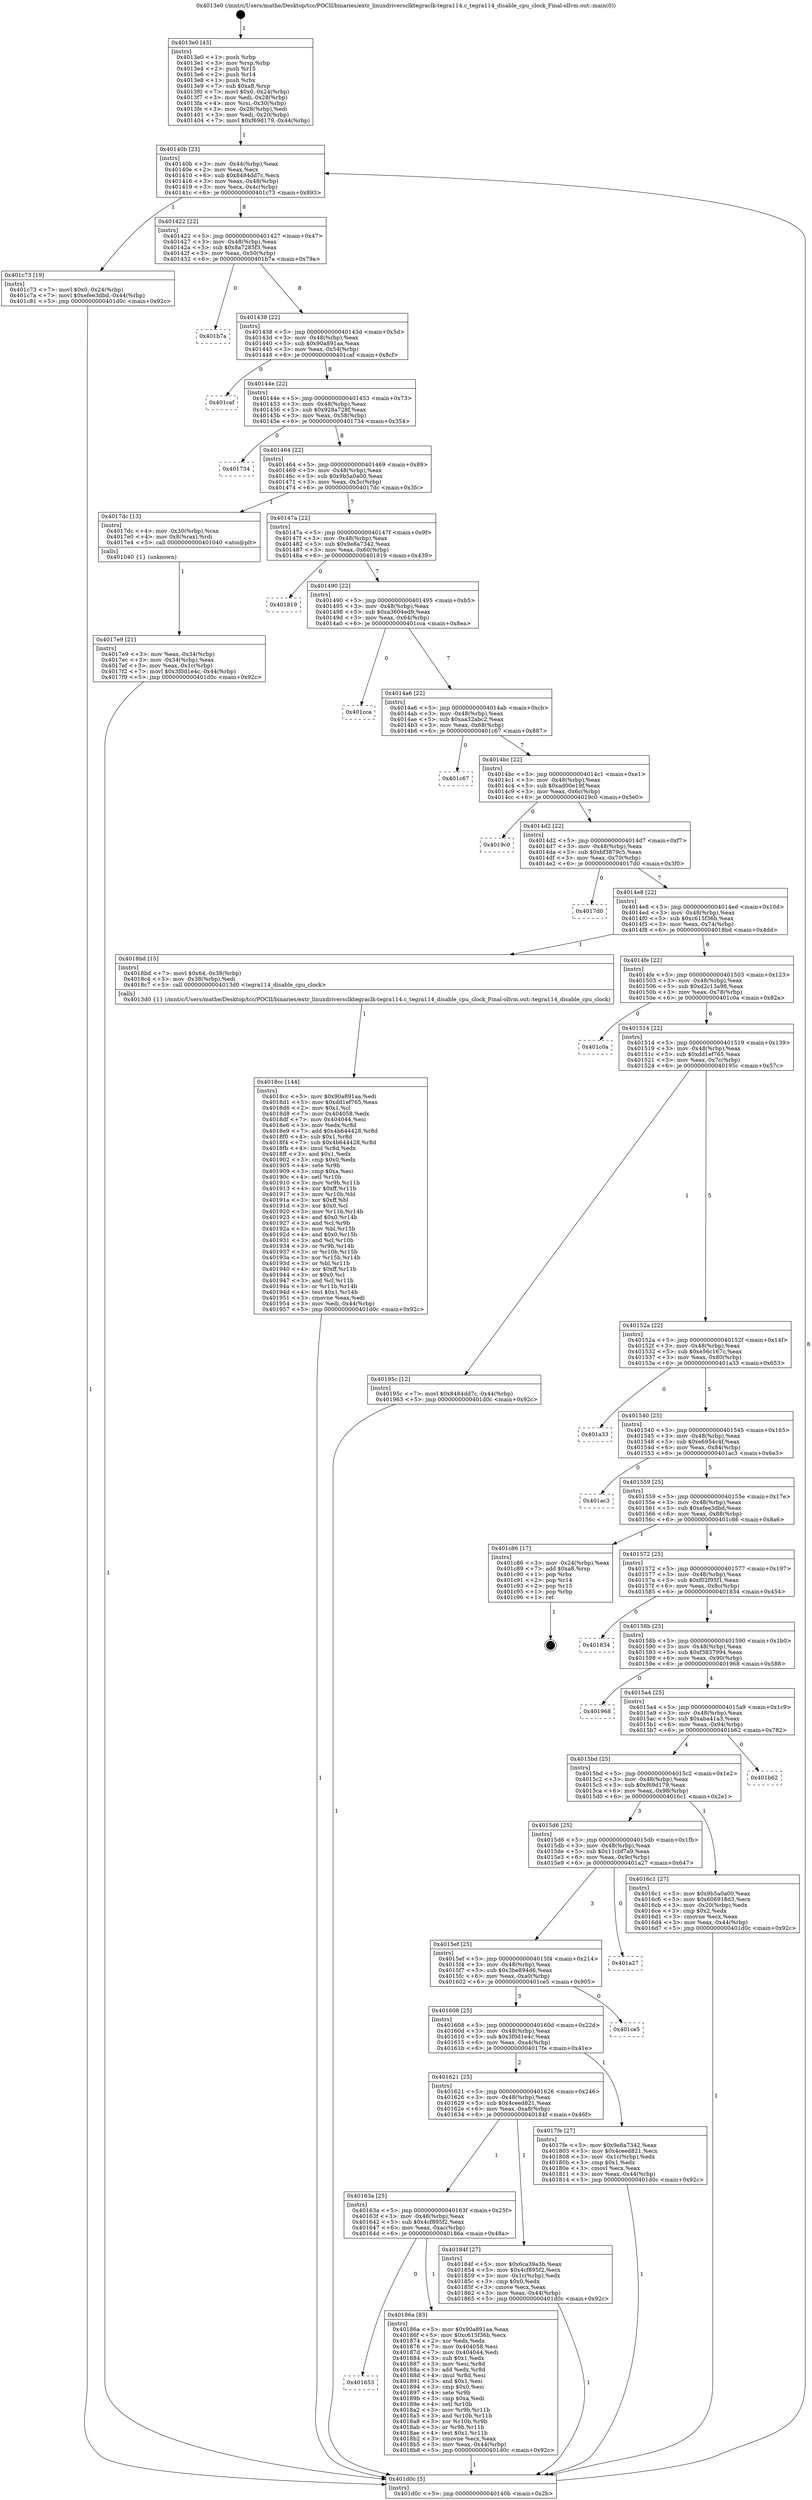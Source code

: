 digraph "0x4013e0" {
  label = "0x4013e0 (/mnt/c/Users/mathe/Desktop/tcc/POCII/binaries/extr_linuxdriversclktegraclk-tegra114.c_tegra114_disable_cpu_clock_Final-ollvm.out::main(0))"
  labelloc = "t"
  node[shape=record]

  Entry [label="",width=0.3,height=0.3,shape=circle,fillcolor=black,style=filled]
  "0x40140b" [label="{
     0x40140b [23]\l
     | [instrs]\l
     &nbsp;&nbsp;0x40140b \<+3\>: mov -0x44(%rbp),%eax\l
     &nbsp;&nbsp;0x40140e \<+2\>: mov %eax,%ecx\l
     &nbsp;&nbsp;0x401410 \<+6\>: sub $0x8484dd7c,%ecx\l
     &nbsp;&nbsp;0x401416 \<+3\>: mov %eax,-0x48(%rbp)\l
     &nbsp;&nbsp;0x401419 \<+3\>: mov %ecx,-0x4c(%rbp)\l
     &nbsp;&nbsp;0x40141c \<+6\>: je 0000000000401c73 \<main+0x893\>\l
  }"]
  "0x401c73" [label="{
     0x401c73 [19]\l
     | [instrs]\l
     &nbsp;&nbsp;0x401c73 \<+7\>: movl $0x0,-0x24(%rbp)\l
     &nbsp;&nbsp;0x401c7a \<+7\>: movl $0xefee3dbd,-0x44(%rbp)\l
     &nbsp;&nbsp;0x401c81 \<+5\>: jmp 0000000000401d0c \<main+0x92c\>\l
  }"]
  "0x401422" [label="{
     0x401422 [22]\l
     | [instrs]\l
     &nbsp;&nbsp;0x401422 \<+5\>: jmp 0000000000401427 \<main+0x47\>\l
     &nbsp;&nbsp;0x401427 \<+3\>: mov -0x48(%rbp),%eax\l
     &nbsp;&nbsp;0x40142a \<+5\>: sub $0x8a7285f3,%eax\l
     &nbsp;&nbsp;0x40142f \<+3\>: mov %eax,-0x50(%rbp)\l
     &nbsp;&nbsp;0x401432 \<+6\>: je 0000000000401b7a \<main+0x79a\>\l
  }"]
  Exit [label="",width=0.3,height=0.3,shape=circle,fillcolor=black,style=filled,peripheries=2]
  "0x401b7a" [label="{
     0x401b7a\l
  }", style=dashed]
  "0x401438" [label="{
     0x401438 [22]\l
     | [instrs]\l
     &nbsp;&nbsp;0x401438 \<+5\>: jmp 000000000040143d \<main+0x5d\>\l
     &nbsp;&nbsp;0x40143d \<+3\>: mov -0x48(%rbp),%eax\l
     &nbsp;&nbsp;0x401440 \<+5\>: sub $0x90a891aa,%eax\l
     &nbsp;&nbsp;0x401445 \<+3\>: mov %eax,-0x54(%rbp)\l
     &nbsp;&nbsp;0x401448 \<+6\>: je 0000000000401caf \<main+0x8cf\>\l
  }"]
  "0x4018cc" [label="{
     0x4018cc [144]\l
     | [instrs]\l
     &nbsp;&nbsp;0x4018cc \<+5\>: mov $0x90a891aa,%edi\l
     &nbsp;&nbsp;0x4018d1 \<+5\>: mov $0xdd1ef765,%eax\l
     &nbsp;&nbsp;0x4018d6 \<+2\>: mov $0x1,%cl\l
     &nbsp;&nbsp;0x4018d8 \<+7\>: mov 0x404058,%edx\l
     &nbsp;&nbsp;0x4018df \<+7\>: mov 0x404044,%esi\l
     &nbsp;&nbsp;0x4018e6 \<+3\>: mov %edx,%r8d\l
     &nbsp;&nbsp;0x4018e9 \<+7\>: add $0x4b644428,%r8d\l
     &nbsp;&nbsp;0x4018f0 \<+4\>: sub $0x1,%r8d\l
     &nbsp;&nbsp;0x4018f4 \<+7\>: sub $0x4b644428,%r8d\l
     &nbsp;&nbsp;0x4018fb \<+4\>: imul %r8d,%edx\l
     &nbsp;&nbsp;0x4018ff \<+3\>: and $0x1,%edx\l
     &nbsp;&nbsp;0x401902 \<+3\>: cmp $0x0,%edx\l
     &nbsp;&nbsp;0x401905 \<+4\>: sete %r9b\l
     &nbsp;&nbsp;0x401909 \<+3\>: cmp $0xa,%esi\l
     &nbsp;&nbsp;0x40190c \<+4\>: setl %r10b\l
     &nbsp;&nbsp;0x401910 \<+3\>: mov %r9b,%r11b\l
     &nbsp;&nbsp;0x401913 \<+4\>: xor $0xff,%r11b\l
     &nbsp;&nbsp;0x401917 \<+3\>: mov %r10b,%bl\l
     &nbsp;&nbsp;0x40191a \<+3\>: xor $0xff,%bl\l
     &nbsp;&nbsp;0x40191d \<+3\>: xor $0x0,%cl\l
     &nbsp;&nbsp;0x401920 \<+3\>: mov %r11b,%r14b\l
     &nbsp;&nbsp;0x401923 \<+4\>: and $0x0,%r14b\l
     &nbsp;&nbsp;0x401927 \<+3\>: and %cl,%r9b\l
     &nbsp;&nbsp;0x40192a \<+3\>: mov %bl,%r15b\l
     &nbsp;&nbsp;0x40192d \<+4\>: and $0x0,%r15b\l
     &nbsp;&nbsp;0x401931 \<+3\>: and %cl,%r10b\l
     &nbsp;&nbsp;0x401934 \<+3\>: or %r9b,%r14b\l
     &nbsp;&nbsp;0x401937 \<+3\>: or %r10b,%r15b\l
     &nbsp;&nbsp;0x40193a \<+3\>: xor %r15b,%r14b\l
     &nbsp;&nbsp;0x40193d \<+3\>: or %bl,%r11b\l
     &nbsp;&nbsp;0x401940 \<+4\>: xor $0xff,%r11b\l
     &nbsp;&nbsp;0x401944 \<+3\>: or $0x0,%cl\l
     &nbsp;&nbsp;0x401947 \<+3\>: and %cl,%r11b\l
     &nbsp;&nbsp;0x40194a \<+3\>: or %r11b,%r14b\l
     &nbsp;&nbsp;0x40194d \<+4\>: test $0x1,%r14b\l
     &nbsp;&nbsp;0x401951 \<+3\>: cmovne %eax,%edi\l
     &nbsp;&nbsp;0x401954 \<+3\>: mov %edi,-0x44(%rbp)\l
     &nbsp;&nbsp;0x401957 \<+5\>: jmp 0000000000401d0c \<main+0x92c\>\l
  }"]
  "0x401caf" [label="{
     0x401caf\l
  }", style=dashed]
  "0x40144e" [label="{
     0x40144e [22]\l
     | [instrs]\l
     &nbsp;&nbsp;0x40144e \<+5\>: jmp 0000000000401453 \<main+0x73\>\l
     &nbsp;&nbsp;0x401453 \<+3\>: mov -0x48(%rbp),%eax\l
     &nbsp;&nbsp;0x401456 \<+5\>: sub $0x928a728f,%eax\l
     &nbsp;&nbsp;0x40145b \<+3\>: mov %eax,-0x58(%rbp)\l
     &nbsp;&nbsp;0x40145e \<+6\>: je 0000000000401734 \<main+0x354\>\l
  }"]
  "0x401653" [label="{
     0x401653\l
  }", style=dashed]
  "0x401734" [label="{
     0x401734\l
  }", style=dashed]
  "0x401464" [label="{
     0x401464 [22]\l
     | [instrs]\l
     &nbsp;&nbsp;0x401464 \<+5\>: jmp 0000000000401469 \<main+0x89\>\l
     &nbsp;&nbsp;0x401469 \<+3\>: mov -0x48(%rbp),%eax\l
     &nbsp;&nbsp;0x40146c \<+5\>: sub $0x9b5a0a00,%eax\l
     &nbsp;&nbsp;0x401471 \<+3\>: mov %eax,-0x5c(%rbp)\l
     &nbsp;&nbsp;0x401474 \<+6\>: je 00000000004017dc \<main+0x3fc\>\l
  }"]
  "0x40186a" [label="{
     0x40186a [83]\l
     | [instrs]\l
     &nbsp;&nbsp;0x40186a \<+5\>: mov $0x90a891aa,%eax\l
     &nbsp;&nbsp;0x40186f \<+5\>: mov $0xc615f36b,%ecx\l
     &nbsp;&nbsp;0x401874 \<+2\>: xor %edx,%edx\l
     &nbsp;&nbsp;0x401876 \<+7\>: mov 0x404058,%esi\l
     &nbsp;&nbsp;0x40187d \<+7\>: mov 0x404044,%edi\l
     &nbsp;&nbsp;0x401884 \<+3\>: sub $0x1,%edx\l
     &nbsp;&nbsp;0x401887 \<+3\>: mov %esi,%r8d\l
     &nbsp;&nbsp;0x40188a \<+3\>: add %edx,%r8d\l
     &nbsp;&nbsp;0x40188d \<+4\>: imul %r8d,%esi\l
     &nbsp;&nbsp;0x401891 \<+3\>: and $0x1,%esi\l
     &nbsp;&nbsp;0x401894 \<+3\>: cmp $0x0,%esi\l
     &nbsp;&nbsp;0x401897 \<+4\>: sete %r9b\l
     &nbsp;&nbsp;0x40189b \<+3\>: cmp $0xa,%edi\l
     &nbsp;&nbsp;0x40189e \<+4\>: setl %r10b\l
     &nbsp;&nbsp;0x4018a2 \<+3\>: mov %r9b,%r11b\l
     &nbsp;&nbsp;0x4018a5 \<+3\>: and %r10b,%r11b\l
     &nbsp;&nbsp;0x4018a8 \<+3\>: xor %r10b,%r9b\l
     &nbsp;&nbsp;0x4018ab \<+3\>: or %r9b,%r11b\l
     &nbsp;&nbsp;0x4018ae \<+4\>: test $0x1,%r11b\l
     &nbsp;&nbsp;0x4018b2 \<+3\>: cmovne %ecx,%eax\l
     &nbsp;&nbsp;0x4018b5 \<+3\>: mov %eax,-0x44(%rbp)\l
     &nbsp;&nbsp;0x4018b8 \<+5\>: jmp 0000000000401d0c \<main+0x92c\>\l
  }"]
  "0x4017dc" [label="{
     0x4017dc [13]\l
     | [instrs]\l
     &nbsp;&nbsp;0x4017dc \<+4\>: mov -0x30(%rbp),%rax\l
     &nbsp;&nbsp;0x4017e0 \<+4\>: mov 0x8(%rax),%rdi\l
     &nbsp;&nbsp;0x4017e4 \<+5\>: call 0000000000401040 \<atoi@plt\>\l
     | [calls]\l
     &nbsp;&nbsp;0x401040 \{1\} (unknown)\l
  }"]
  "0x40147a" [label="{
     0x40147a [22]\l
     | [instrs]\l
     &nbsp;&nbsp;0x40147a \<+5\>: jmp 000000000040147f \<main+0x9f\>\l
     &nbsp;&nbsp;0x40147f \<+3\>: mov -0x48(%rbp),%eax\l
     &nbsp;&nbsp;0x401482 \<+5\>: sub $0x9e8a7342,%eax\l
     &nbsp;&nbsp;0x401487 \<+3\>: mov %eax,-0x60(%rbp)\l
     &nbsp;&nbsp;0x40148a \<+6\>: je 0000000000401819 \<main+0x439\>\l
  }"]
  "0x40163a" [label="{
     0x40163a [25]\l
     | [instrs]\l
     &nbsp;&nbsp;0x40163a \<+5\>: jmp 000000000040163f \<main+0x25f\>\l
     &nbsp;&nbsp;0x40163f \<+3\>: mov -0x48(%rbp),%eax\l
     &nbsp;&nbsp;0x401642 \<+5\>: sub $0x4cf895f2,%eax\l
     &nbsp;&nbsp;0x401647 \<+6\>: mov %eax,-0xac(%rbp)\l
     &nbsp;&nbsp;0x40164d \<+6\>: je 000000000040186a \<main+0x48a\>\l
  }"]
  "0x401819" [label="{
     0x401819\l
  }", style=dashed]
  "0x401490" [label="{
     0x401490 [22]\l
     | [instrs]\l
     &nbsp;&nbsp;0x401490 \<+5\>: jmp 0000000000401495 \<main+0xb5\>\l
     &nbsp;&nbsp;0x401495 \<+3\>: mov -0x48(%rbp),%eax\l
     &nbsp;&nbsp;0x401498 \<+5\>: sub $0xa3604ed9,%eax\l
     &nbsp;&nbsp;0x40149d \<+3\>: mov %eax,-0x64(%rbp)\l
     &nbsp;&nbsp;0x4014a0 \<+6\>: je 0000000000401cca \<main+0x8ea\>\l
  }"]
  "0x40184f" [label="{
     0x40184f [27]\l
     | [instrs]\l
     &nbsp;&nbsp;0x40184f \<+5\>: mov $0x6ca39a3b,%eax\l
     &nbsp;&nbsp;0x401854 \<+5\>: mov $0x4cf895f2,%ecx\l
     &nbsp;&nbsp;0x401859 \<+3\>: mov -0x1c(%rbp),%edx\l
     &nbsp;&nbsp;0x40185c \<+3\>: cmp $0x0,%edx\l
     &nbsp;&nbsp;0x40185f \<+3\>: cmove %ecx,%eax\l
     &nbsp;&nbsp;0x401862 \<+3\>: mov %eax,-0x44(%rbp)\l
     &nbsp;&nbsp;0x401865 \<+5\>: jmp 0000000000401d0c \<main+0x92c\>\l
  }"]
  "0x401cca" [label="{
     0x401cca\l
  }", style=dashed]
  "0x4014a6" [label="{
     0x4014a6 [22]\l
     | [instrs]\l
     &nbsp;&nbsp;0x4014a6 \<+5\>: jmp 00000000004014ab \<main+0xcb\>\l
     &nbsp;&nbsp;0x4014ab \<+3\>: mov -0x48(%rbp),%eax\l
     &nbsp;&nbsp;0x4014ae \<+5\>: sub $0xaa32abc2,%eax\l
     &nbsp;&nbsp;0x4014b3 \<+3\>: mov %eax,-0x68(%rbp)\l
     &nbsp;&nbsp;0x4014b6 \<+6\>: je 0000000000401c67 \<main+0x887\>\l
  }"]
  "0x401621" [label="{
     0x401621 [25]\l
     | [instrs]\l
     &nbsp;&nbsp;0x401621 \<+5\>: jmp 0000000000401626 \<main+0x246\>\l
     &nbsp;&nbsp;0x401626 \<+3\>: mov -0x48(%rbp),%eax\l
     &nbsp;&nbsp;0x401629 \<+5\>: sub $0x4ceed821,%eax\l
     &nbsp;&nbsp;0x40162e \<+6\>: mov %eax,-0xa8(%rbp)\l
     &nbsp;&nbsp;0x401634 \<+6\>: je 000000000040184f \<main+0x46f\>\l
  }"]
  "0x401c67" [label="{
     0x401c67\l
  }", style=dashed]
  "0x4014bc" [label="{
     0x4014bc [22]\l
     | [instrs]\l
     &nbsp;&nbsp;0x4014bc \<+5\>: jmp 00000000004014c1 \<main+0xe1\>\l
     &nbsp;&nbsp;0x4014c1 \<+3\>: mov -0x48(%rbp),%eax\l
     &nbsp;&nbsp;0x4014c4 \<+5\>: sub $0xad00e19f,%eax\l
     &nbsp;&nbsp;0x4014c9 \<+3\>: mov %eax,-0x6c(%rbp)\l
     &nbsp;&nbsp;0x4014cc \<+6\>: je 00000000004019c0 \<main+0x5e0\>\l
  }"]
  "0x4017fe" [label="{
     0x4017fe [27]\l
     | [instrs]\l
     &nbsp;&nbsp;0x4017fe \<+5\>: mov $0x9e8a7342,%eax\l
     &nbsp;&nbsp;0x401803 \<+5\>: mov $0x4ceed821,%ecx\l
     &nbsp;&nbsp;0x401808 \<+3\>: mov -0x1c(%rbp),%edx\l
     &nbsp;&nbsp;0x40180b \<+3\>: cmp $0x1,%edx\l
     &nbsp;&nbsp;0x40180e \<+3\>: cmovl %ecx,%eax\l
     &nbsp;&nbsp;0x401811 \<+3\>: mov %eax,-0x44(%rbp)\l
     &nbsp;&nbsp;0x401814 \<+5\>: jmp 0000000000401d0c \<main+0x92c\>\l
  }"]
  "0x4019c0" [label="{
     0x4019c0\l
  }", style=dashed]
  "0x4014d2" [label="{
     0x4014d2 [22]\l
     | [instrs]\l
     &nbsp;&nbsp;0x4014d2 \<+5\>: jmp 00000000004014d7 \<main+0xf7\>\l
     &nbsp;&nbsp;0x4014d7 \<+3\>: mov -0x48(%rbp),%eax\l
     &nbsp;&nbsp;0x4014da \<+5\>: sub $0xbf3879c5,%eax\l
     &nbsp;&nbsp;0x4014df \<+3\>: mov %eax,-0x70(%rbp)\l
     &nbsp;&nbsp;0x4014e2 \<+6\>: je 00000000004017d0 \<main+0x3f0\>\l
  }"]
  "0x401608" [label="{
     0x401608 [25]\l
     | [instrs]\l
     &nbsp;&nbsp;0x401608 \<+5\>: jmp 000000000040160d \<main+0x22d\>\l
     &nbsp;&nbsp;0x40160d \<+3\>: mov -0x48(%rbp),%eax\l
     &nbsp;&nbsp;0x401610 \<+5\>: sub $0x3f0d1e4c,%eax\l
     &nbsp;&nbsp;0x401615 \<+6\>: mov %eax,-0xa4(%rbp)\l
     &nbsp;&nbsp;0x40161b \<+6\>: je 00000000004017fe \<main+0x41e\>\l
  }"]
  "0x4017d0" [label="{
     0x4017d0\l
  }", style=dashed]
  "0x4014e8" [label="{
     0x4014e8 [22]\l
     | [instrs]\l
     &nbsp;&nbsp;0x4014e8 \<+5\>: jmp 00000000004014ed \<main+0x10d\>\l
     &nbsp;&nbsp;0x4014ed \<+3\>: mov -0x48(%rbp),%eax\l
     &nbsp;&nbsp;0x4014f0 \<+5\>: sub $0xc615f36b,%eax\l
     &nbsp;&nbsp;0x4014f5 \<+3\>: mov %eax,-0x74(%rbp)\l
     &nbsp;&nbsp;0x4014f8 \<+6\>: je 00000000004018bd \<main+0x4dd\>\l
  }"]
  "0x401ce5" [label="{
     0x401ce5\l
  }", style=dashed]
  "0x4018bd" [label="{
     0x4018bd [15]\l
     | [instrs]\l
     &nbsp;&nbsp;0x4018bd \<+7\>: movl $0x64,-0x38(%rbp)\l
     &nbsp;&nbsp;0x4018c4 \<+3\>: mov -0x38(%rbp),%edi\l
     &nbsp;&nbsp;0x4018c7 \<+5\>: call 00000000004013d0 \<tegra114_disable_cpu_clock\>\l
     | [calls]\l
     &nbsp;&nbsp;0x4013d0 \{1\} (/mnt/c/Users/mathe/Desktop/tcc/POCII/binaries/extr_linuxdriversclktegraclk-tegra114.c_tegra114_disable_cpu_clock_Final-ollvm.out::tegra114_disable_cpu_clock)\l
  }"]
  "0x4014fe" [label="{
     0x4014fe [22]\l
     | [instrs]\l
     &nbsp;&nbsp;0x4014fe \<+5\>: jmp 0000000000401503 \<main+0x123\>\l
     &nbsp;&nbsp;0x401503 \<+3\>: mov -0x48(%rbp),%eax\l
     &nbsp;&nbsp;0x401506 \<+5\>: sub $0xd2c13a98,%eax\l
     &nbsp;&nbsp;0x40150b \<+3\>: mov %eax,-0x78(%rbp)\l
     &nbsp;&nbsp;0x40150e \<+6\>: je 0000000000401c0a \<main+0x82a\>\l
  }"]
  "0x4015ef" [label="{
     0x4015ef [25]\l
     | [instrs]\l
     &nbsp;&nbsp;0x4015ef \<+5\>: jmp 00000000004015f4 \<main+0x214\>\l
     &nbsp;&nbsp;0x4015f4 \<+3\>: mov -0x48(%rbp),%eax\l
     &nbsp;&nbsp;0x4015f7 \<+5\>: sub $0x3be894d6,%eax\l
     &nbsp;&nbsp;0x4015fc \<+6\>: mov %eax,-0xa0(%rbp)\l
     &nbsp;&nbsp;0x401602 \<+6\>: je 0000000000401ce5 \<main+0x905\>\l
  }"]
  "0x401c0a" [label="{
     0x401c0a\l
  }", style=dashed]
  "0x401514" [label="{
     0x401514 [22]\l
     | [instrs]\l
     &nbsp;&nbsp;0x401514 \<+5\>: jmp 0000000000401519 \<main+0x139\>\l
     &nbsp;&nbsp;0x401519 \<+3\>: mov -0x48(%rbp),%eax\l
     &nbsp;&nbsp;0x40151c \<+5\>: sub $0xdd1ef765,%eax\l
     &nbsp;&nbsp;0x401521 \<+3\>: mov %eax,-0x7c(%rbp)\l
     &nbsp;&nbsp;0x401524 \<+6\>: je 000000000040195c \<main+0x57c\>\l
  }"]
  "0x401a27" [label="{
     0x401a27\l
  }", style=dashed]
  "0x40195c" [label="{
     0x40195c [12]\l
     | [instrs]\l
     &nbsp;&nbsp;0x40195c \<+7\>: movl $0x8484dd7c,-0x44(%rbp)\l
     &nbsp;&nbsp;0x401963 \<+5\>: jmp 0000000000401d0c \<main+0x92c\>\l
  }"]
  "0x40152a" [label="{
     0x40152a [22]\l
     | [instrs]\l
     &nbsp;&nbsp;0x40152a \<+5\>: jmp 000000000040152f \<main+0x14f\>\l
     &nbsp;&nbsp;0x40152f \<+3\>: mov -0x48(%rbp),%eax\l
     &nbsp;&nbsp;0x401532 \<+5\>: sub $0xe56c167c,%eax\l
     &nbsp;&nbsp;0x401537 \<+3\>: mov %eax,-0x80(%rbp)\l
     &nbsp;&nbsp;0x40153a \<+6\>: je 0000000000401a33 \<main+0x653\>\l
  }"]
  "0x4017e9" [label="{
     0x4017e9 [21]\l
     | [instrs]\l
     &nbsp;&nbsp;0x4017e9 \<+3\>: mov %eax,-0x34(%rbp)\l
     &nbsp;&nbsp;0x4017ec \<+3\>: mov -0x34(%rbp),%eax\l
     &nbsp;&nbsp;0x4017ef \<+3\>: mov %eax,-0x1c(%rbp)\l
     &nbsp;&nbsp;0x4017f2 \<+7\>: movl $0x3f0d1e4c,-0x44(%rbp)\l
     &nbsp;&nbsp;0x4017f9 \<+5\>: jmp 0000000000401d0c \<main+0x92c\>\l
  }"]
  "0x401a33" [label="{
     0x401a33\l
  }", style=dashed]
  "0x401540" [label="{
     0x401540 [25]\l
     | [instrs]\l
     &nbsp;&nbsp;0x401540 \<+5\>: jmp 0000000000401545 \<main+0x165\>\l
     &nbsp;&nbsp;0x401545 \<+3\>: mov -0x48(%rbp),%eax\l
     &nbsp;&nbsp;0x401548 \<+5\>: sub $0xe6954c4f,%eax\l
     &nbsp;&nbsp;0x40154d \<+6\>: mov %eax,-0x84(%rbp)\l
     &nbsp;&nbsp;0x401553 \<+6\>: je 0000000000401ac3 \<main+0x6e3\>\l
  }"]
  "0x4013e0" [label="{
     0x4013e0 [43]\l
     | [instrs]\l
     &nbsp;&nbsp;0x4013e0 \<+1\>: push %rbp\l
     &nbsp;&nbsp;0x4013e1 \<+3\>: mov %rsp,%rbp\l
     &nbsp;&nbsp;0x4013e4 \<+2\>: push %r15\l
     &nbsp;&nbsp;0x4013e6 \<+2\>: push %r14\l
     &nbsp;&nbsp;0x4013e8 \<+1\>: push %rbx\l
     &nbsp;&nbsp;0x4013e9 \<+7\>: sub $0xa8,%rsp\l
     &nbsp;&nbsp;0x4013f0 \<+7\>: movl $0x0,-0x24(%rbp)\l
     &nbsp;&nbsp;0x4013f7 \<+3\>: mov %edi,-0x28(%rbp)\l
     &nbsp;&nbsp;0x4013fa \<+4\>: mov %rsi,-0x30(%rbp)\l
     &nbsp;&nbsp;0x4013fe \<+3\>: mov -0x28(%rbp),%edi\l
     &nbsp;&nbsp;0x401401 \<+3\>: mov %edi,-0x20(%rbp)\l
     &nbsp;&nbsp;0x401404 \<+7\>: movl $0xf69d179,-0x44(%rbp)\l
  }"]
  "0x401ac3" [label="{
     0x401ac3\l
  }", style=dashed]
  "0x401559" [label="{
     0x401559 [25]\l
     | [instrs]\l
     &nbsp;&nbsp;0x401559 \<+5\>: jmp 000000000040155e \<main+0x17e\>\l
     &nbsp;&nbsp;0x40155e \<+3\>: mov -0x48(%rbp),%eax\l
     &nbsp;&nbsp;0x401561 \<+5\>: sub $0xefee3dbd,%eax\l
     &nbsp;&nbsp;0x401566 \<+6\>: mov %eax,-0x88(%rbp)\l
     &nbsp;&nbsp;0x40156c \<+6\>: je 0000000000401c86 \<main+0x8a6\>\l
  }"]
  "0x401d0c" [label="{
     0x401d0c [5]\l
     | [instrs]\l
     &nbsp;&nbsp;0x401d0c \<+5\>: jmp 000000000040140b \<main+0x2b\>\l
  }"]
  "0x401c86" [label="{
     0x401c86 [17]\l
     | [instrs]\l
     &nbsp;&nbsp;0x401c86 \<+3\>: mov -0x24(%rbp),%eax\l
     &nbsp;&nbsp;0x401c89 \<+7\>: add $0xa8,%rsp\l
     &nbsp;&nbsp;0x401c90 \<+1\>: pop %rbx\l
     &nbsp;&nbsp;0x401c91 \<+2\>: pop %r14\l
     &nbsp;&nbsp;0x401c93 \<+2\>: pop %r15\l
     &nbsp;&nbsp;0x401c95 \<+1\>: pop %rbp\l
     &nbsp;&nbsp;0x401c96 \<+1\>: ret\l
  }"]
  "0x401572" [label="{
     0x401572 [25]\l
     | [instrs]\l
     &nbsp;&nbsp;0x401572 \<+5\>: jmp 0000000000401577 \<main+0x197\>\l
     &nbsp;&nbsp;0x401577 \<+3\>: mov -0x48(%rbp),%eax\l
     &nbsp;&nbsp;0x40157a \<+5\>: sub $0xf02f95f1,%eax\l
     &nbsp;&nbsp;0x40157f \<+6\>: mov %eax,-0x8c(%rbp)\l
     &nbsp;&nbsp;0x401585 \<+6\>: je 0000000000401834 \<main+0x454\>\l
  }"]
  "0x4015d6" [label="{
     0x4015d6 [25]\l
     | [instrs]\l
     &nbsp;&nbsp;0x4015d6 \<+5\>: jmp 00000000004015db \<main+0x1fb\>\l
     &nbsp;&nbsp;0x4015db \<+3\>: mov -0x48(%rbp),%eax\l
     &nbsp;&nbsp;0x4015de \<+5\>: sub $0x11cbf7a9,%eax\l
     &nbsp;&nbsp;0x4015e3 \<+6\>: mov %eax,-0x9c(%rbp)\l
     &nbsp;&nbsp;0x4015e9 \<+6\>: je 0000000000401a27 \<main+0x647\>\l
  }"]
  "0x401834" [label="{
     0x401834\l
  }", style=dashed]
  "0x40158b" [label="{
     0x40158b [25]\l
     | [instrs]\l
     &nbsp;&nbsp;0x40158b \<+5\>: jmp 0000000000401590 \<main+0x1b0\>\l
     &nbsp;&nbsp;0x401590 \<+3\>: mov -0x48(%rbp),%eax\l
     &nbsp;&nbsp;0x401593 \<+5\>: sub $0xf3837994,%eax\l
     &nbsp;&nbsp;0x401598 \<+6\>: mov %eax,-0x90(%rbp)\l
     &nbsp;&nbsp;0x40159e \<+6\>: je 0000000000401968 \<main+0x588\>\l
  }"]
  "0x4016c1" [label="{
     0x4016c1 [27]\l
     | [instrs]\l
     &nbsp;&nbsp;0x4016c1 \<+5\>: mov $0x9b5a0a00,%eax\l
     &nbsp;&nbsp;0x4016c6 \<+5\>: mov $0x606918d3,%ecx\l
     &nbsp;&nbsp;0x4016cb \<+3\>: mov -0x20(%rbp),%edx\l
     &nbsp;&nbsp;0x4016ce \<+3\>: cmp $0x2,%edx\l
     &nbsp;&nbsp;0x4016d1 \<+3\>: cmovne %ecx,%eax\l
     &nbsp;&nbsp;0x4016d4 \<+3\>: mov %eax,-0x44(%rbp)\l
     &nbsp;&nbsp;0x4016d7 \<+5\>: jmp 0000000000401d0c \<main+0x92c\>\l
  }"]
  "0x401968" [label="{
     0x401968\l
  }", style=dashed]
  "0x4015a4" [label="{
     0x4015a4 [25]\l
     | [instrs]\l
     &nbsp;&nbsp;0x4015a4 \<+5\>: jmp 00000000004015a9 \<main+0x1c9\>\l
     &nbsp;&nbsp;0x4015a9 \<+3\>: mov -0x48(%rbp),%eax\l
     &nbsp;&nbsp;0x4015ac \<+5\>: sub $0xaba41a3,%eax\l
     &nbsp;&nbsp;0x4015b1 \<+6\>: mov %eax,-0x94(%rbp)\l
     &nbsp;&nbsp;0x4015b7 \<+6\>: je 0000000000401b62 \<main+0x782\>\l
  }"]
  "0x4015bd" [label="{
     0x4015bd [25]\l
     | [instrs]\l
     &nbsp;&nbsp;0x4015bd \<+5\>: jmp 00000000004015c2 \<main+0x1e2\>\l
     &nbsp;&nbsp;0x4015c2 \<+3\>: mov -0x48(%rbp),%eax\l
     &nbsp;&nbsp;0x4015c5 \<+5\>: sub $0xf69d179,%eax\l
     &nbsp;&nbsp;0x4015ca \<+6\>: mov %eax,-0x98(%rbp)\l
     &nbsp;&nbsp;0x4015d0 \<+6\>: je 00000000004016c1 \<main+0x2e1\>\l
  }"]
  "0x401b62" [label="{
     0x401b62\l
  }", style=dashed]
  Entry -> "0x4013e0" [label=" 1"]
  "0x40140b" -> "0x401c73" [label=" 1"]
  "0x40140b" -> "0x401422" [label=" 8"]
  "0x401c86" -> Exit [label=" 1"]
  "0x401422" -> "0x401b7a" [label=" 0"]
  "0x401422" -> "0x401438" [label=" 8"]
  "0x401c73" -> "0x401d0c" [label=" 1"]
  "0x401438" -> "0x401caf" [label=" 0"]
  "0x401438" -> "0x40144e" [label=" 8"]
  "0x40195c" -> "0x401d0c" [label=" 1"]
  "0x40144e" -> "0x401734" [label=" 0"]
  "0x40144e" -> "0x401464" [label=" 8"]
  "0x4018cc" -> "0x401d0c" [label=" 1"]
  "0x401464" -> "0x4017dc" [label=" 1"]
  "0x401464" -> "0x40147a" [label=" 7"]
  "0x4018bd" -> "0x4018cc" [label=" 1"]
  "0x40147a" -> "0x401819" [label=" 0"]
  "0x40147a" -> "0x401490" [label=" 7"]
  "0x40163a" -> "0x401653" [label=" 0"]
  "0x401490" -> "0x401cca" [label=" 0"]
  "0x401490" -> "0x4014a6" [label=" 7"]
  "0x40163a" -> "0x40186a" [label=" 1"]
  "0x4014a6" -> "0x401c67" [label=" 0"]
  "0x4014a6" -> "0x4014bc" [label=" 7"]
  "0x40184f" -> "0x401d0c" [label=" 1"]
  "0x4014bc" -> "0x4019c0" [label=" 0"]
  "0x4014bc" -> "0x4014d2" [label=" 7"]
  "0x401621" -> "0x40163a" [label=" 1"]
  "0x4014d2" -> "0x4017d0" [label=" 0"]
  "0x4014d2" -> "0x4014e8" [label=" 7"]
  "0x40186a" -> "0x401d0c" [label=" 1"]
  "0x4014e8" -> "0x4018bd" [label=" 1"]
  "0x4014e8" -> "0x4014fe" [label=" 6"]
  "0x4017fe" -> "0x401d0c" [label=" 1"]
  "0x4014fe" -> "0x401c0a" [label=" 0"]
  "0x4014fe" -> "0x401514" [label=" 6"]
  "0x401608" -> "0x4017fe" [label=" 1"]
  "0x401514" -> "0x40195c" [label=" 1"]
  "0x401514" -> "0x40152a" [label=" 5"]
  "0x401621" -> "0x40184f" [label=" 1"]
  "0x40152a" -> "0x401a33" [label=" 0"]
  "0x40152a" -> "0x401540" [label=" 5"]
  "0x4015ef" -> "0x401ce5" [label=" 0"]
  "0x401540" -> "0x401ac3" [label=" 0"]
  "0x401540" -> "0x401559" [label=" 5"]
  "0x401608" -> "0x401621" [label=" 2"]
  "0x401559" -> "0x401c86" [label=" 1"]
  "0x401559" -> "0x401572" [label=" 4"]
  "0x4015d6" -> "0x4015ef" [label=" 3"]
  "0x401572" -> "0x401834" [label=" 0"]
  "0x401572" -> "0x40158b" [label=" 4"]
  "0x4015d6" -> "0x401a27" [label=" 0"]
  "0x40158b" -> "0x401968" [label=" 0"]
  "0x40158b" -> "0x4015a4" [label=" 4"]
  "0x4015ef" -> "0x401608" [label=" 3"]
  "0x4015a4" -> "0x401b62" [label=" 0"]
  "0x4015a4" -> "0x4015bd" [label=" 4"]
  "0x4017e9" -> "0x401d0c" [label=" 1"]
  "0x4015bd" -> "0x4016c1" [label=" 1"]
  "0x4015bd" -> "0x4015d6" [label=" 3"]
  "0x4016c1" -> "0x401d0c" [label=" 1"]
  "0x4013e0" -> "0x40140b" [label=" 1"]
  "0x401d0c" -> "0x40140b" [label=" 8"]
  "0x4017dc" -> "0x4017e9" [label=" 1"]
}
